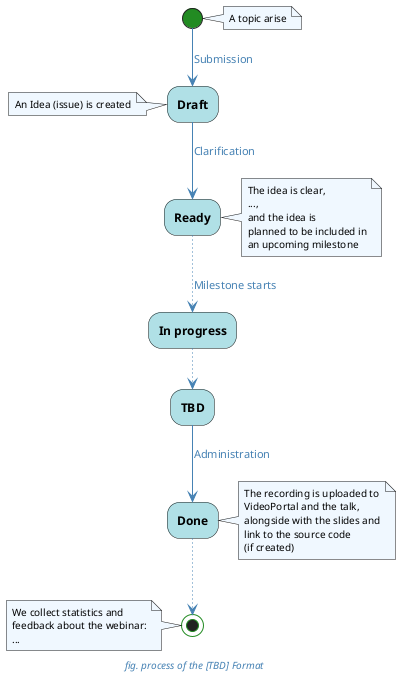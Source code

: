 @startuml

skinparam defaultFontName Ubuntu Light
skinparam backgroundColor transparent

skinparam caption {
    FontColor SteelBlue
    FontStyle italic
    FontSize 10pt
}

skinparam activity {
    BackgroundColor PowderBlue
    StartColor ForestGreen
    EndColor ForestGreen
    FontStyle bold
}

skinparam arrow {
    Color SteelBlue
    FontColor SteelBlue
}

skinparam note {
    BackgroundColor AliceBlue
    FontSize 10
}

caption fig. process of the [TBD] Format

note right
    A topic arise
end note

(*) -->[Submission] Draft

note left
    An Idea (issue) is created
end note

-->[Clarification] Ready

note right
    The idea is clear,
    ...,
    and the idea is
    planned to be included in
    an upcoming milestone
end note

..>[Milestone starts] In progress

..>TBD

-->[Administration] Done

note right
    The recording is uploaded to
    VideoPortal and the talk,
    alongside with the slides and
    link to the source code
    (if created)
end note

..> (*)

note left
    We collect statistics and
    feedback about the webinar:
    ...
end note

@enduml